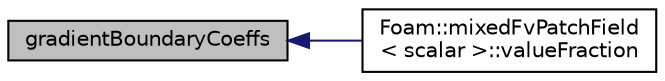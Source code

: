 digraph "gradientBoundaryCoeffs"
{
  bgcolor="transparent";
  edge [fontname="Helvetica",fontsize="10",labelfontname="Helvetica",labelfontsize="10"];
  node [fontname="Helvetica",fontsize="10",shape=record];
  rankdir="LR";
  Node1 [label="gradientBoundaryCoeffs",height=0.2,width=0.4,color="black", fillcolor="grey75", style="filled", fontcolor="black"];
  Node1 -> Node2 [dir="back",color="midnightblue",fontsize="10",style="solid",fontname="Helvetica"];
  Node2 [label="Foam::mixedFvPatchField\l\< scalar \>::valueFraction",height=0.2,width=0.4,color="black",URL="$a01542.html#a0aad8021ccb2bce0f221055f525f25e4"];
}
